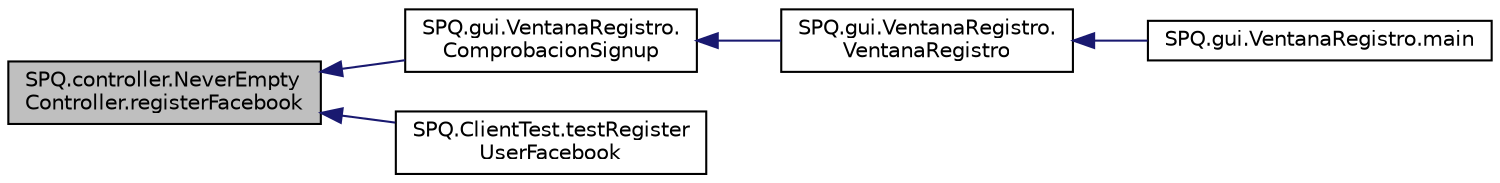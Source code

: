 digraph "SPQ.controller.NeverEmptyController.registerFacebook"
{
  edge [fontname="Helvetica",fontsize="10",labelfontname="Helvetica",labelfontsize="10"];
  node [fontname="Helvetica",fontsize="10",shape=record];
  rankdir="LR";
  Node49 [label="SPQ.controller.NeverEmpty\lController.registerFacebook",height=0.2,width=0.4,color="black", fillcolor="grey75", style="filled", fontcolor="black"];
  Node49 -> Node50 [dir="back",color="midnightblue",fontsize="10",style="solid",fontname="Helvetica"];
  Node50 [label="SPQ.gui.VentanaRegistro.\lComprobacionSignup",height=0.2,width=0.4,color="black", fillcolor="white", style="filled",URL="$class_s_p_q_1_1gui_1_1_ventana_registro.html#a409053f213651ce392699ee8c4f07e66"];
  Node50 -> Node51 [dir="back",color="midnightblue",fontsize="10",style="solid",fontname="Helvetica"];
  Node51 [label="SPQ.gui.VentanaRegistro.\lVentanaRegistro",height=0.2,width=0.4,color="black", fillcolor="white", style="filled",URL="$class_s_p_q_1_1gui_1_1_ventana_registro.html#a40069db92c94222331b181f23744c14f"];
  Node51 -> Node52 [dir="back",color="midnightblue",fontsize="10",style="solid",fontname="Helvetica"];
  Node52 [label="SPQ.gui.VentanaRegistro.main",height=0.2,width=0.4,color="black", fillcolor="white", style="filled",URL="$class_s_p_q_1_1gui_1_1_ventana_registro.html#a8d80a5efba104ecaefab065592e23a68"];
  Node49 -> Node53 [dir="back",color="midnightblue",fontsize="10",style="solid",fontname="Helvetica"];
  Node53 [label="SPQ.ClientTest.testRegister\lUserFacebook",height=0.2,width=0.4,color="black", fillcolor="white", style="filled",URL="$class_s_p_q_1_1_client_test.html#ae74ec6f1a9672b8dbffeaf89abe44bbd"];
}
